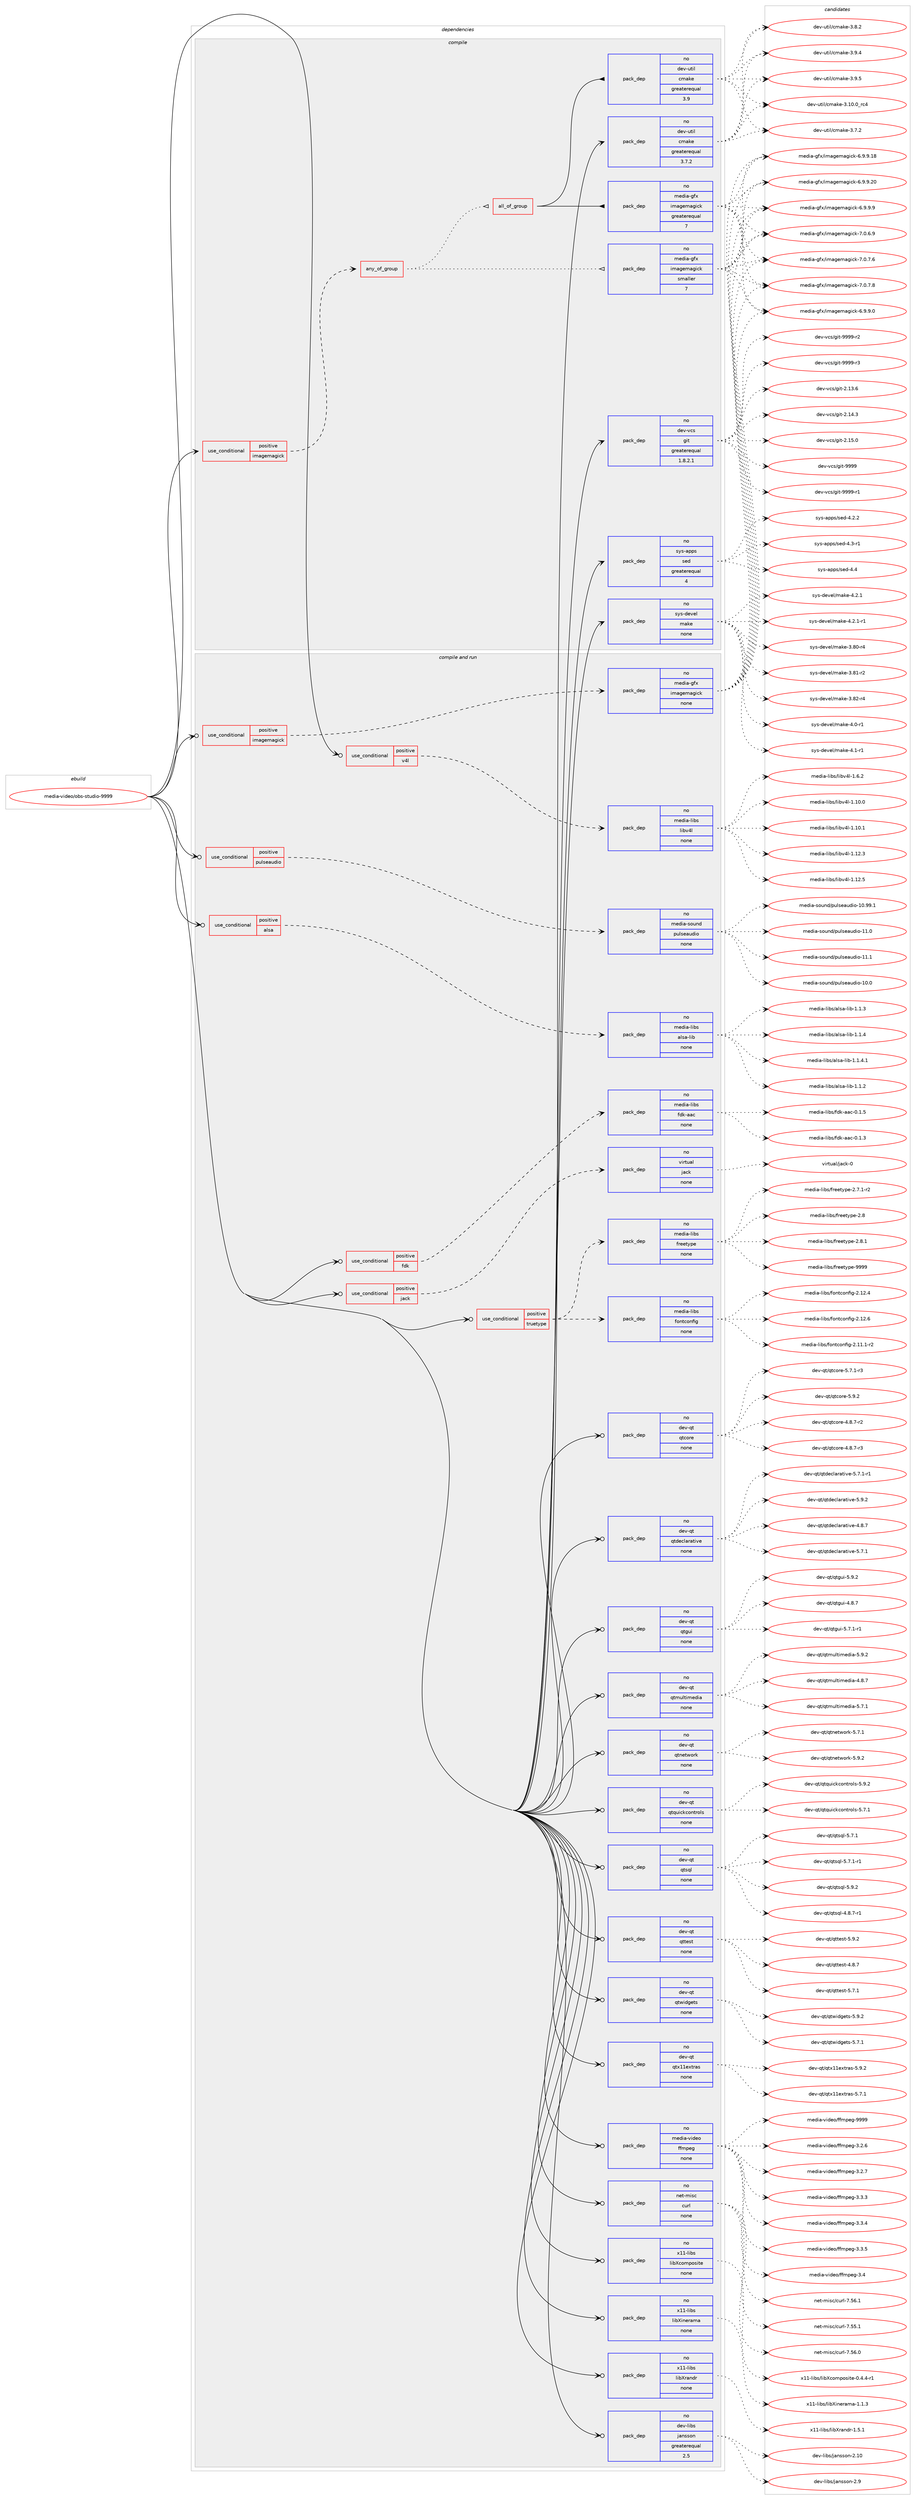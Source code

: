 digraph prolog {

# *************
# Graph options
# *************

newrank=true;
concentrate=true;
compound=true;
graph [rankdir=LR,fontname=Helvetica,fontsize=10,ranksep=1.5];#, ranksep=2.5, nodesep=0.2];
edge  [arrowhead=vee];
node  [fontname=Helvetica,fontsize=10];

# **********
# The ebuild
# **********

subgraph cluster_leftcol {
color=gray;
rank=same;
label=<<i>ebuild</i>>;
id [label="media-video/obs-studio-9999", color=red, width=4, href="../media-video/obs-studio-9999.svg"];
}

# ****************
# The dependencies
# ****************

subgraph cluster_midcol {
color=gray;
label=<<i>dependencies</i>>;
subgraph cluster_compile {
fillcolor="#eeeeee";
style=filled;
label=<<i>compile</i>>;
subgraph cond97693 {
dependency396056 [label=<<TABLE BORDER="0" CELLBORDER="1" CELLSPACING="0" CELLPADDING="4"><TR><TD ROWSPAN="3" CELLPADDING="10">use_conditional</TD></TR><TR><TD>positive</TD></TR><TR><TD>imagemagick</TD></TR></TABLE>>, shape=none, color=red];
subgraph any6231 {
dependency396057 [label=<<TABLE BORDER="0" CELLBORDER="1" CELLSPACING="0" CELLPADDING="4"><TR><TD CELLPADDING="10">any_of_group</TD></TR></TABLE>>, shape=none, color=red];subgraph pack291953 {
dependency396058 [label=<<TABLE BORDER="0" CELLBORDER="1" CELLSPACING="0" CELLPADDING="4" WIDTH="220"><TR><TD ROWSPAN="6" CELLPADDING="30">pack_dep</TD></TR><TR><TD WIDTH="110">no</TD></TR><TR><TD>media-gfx</TD></TR><TR><TD>imagemagick</TD></TR><TR><TD>smaller</TD></TR><TR><TD>7</TD></TR></TABLE>>, shape=none, color=blue];
}
dependency396057:e -> dependency396058:w [weight=20,style="dotted",arrowhead="oinv"];
subgraph all182 {
dependency396059 [label=<<TABLE BORDER="0" CELLBORDER="1" CELLSPACING="0" CELLPADDING="4"><TR><TD CELLPADDING="10">all_of_group</TD></TR></TABLE>>, shape=none, color=red];subgraph pack291954 {
dependency396060 [label=<<TABLE BORDER="0" CELLBORDER="1" CELLSPACING="0" CELLPADDING="4" WIDTH="220"><TR><TD ROWSPAN="6" CELLPADDING="30">pack_dep</TD></TR><TR><TD WIDTH="110">no</TD></TR><TR><TD>media-gfx</TD></TR><TR><TD>imagemagick</TD></TR><TR><TD>greaterequal</TD></TR><TR><TD>7</TD></TR></TABLE>>, shape=none, color=blue];
}
dependency396059:e -> dependency396060:w [weight=20,style="solid",arrowhead="inv"];
subgraph pack291955 {
dependency396061 [label=<<TABLE BORDER="0" CELLBORDER="1" CELLSPACING="0" CELLPADDING="4" WIDTH="220"><TR><TD ROWSPAN="6" CELLPADDING="30">pack_dep</TD></TR><TR><TD WIDTH="110">no</TD></TR><TR><TD>dev-util</TD></TR><TR><TD>cmake</TD></TR><TR><TD>greaterequal</TD></TR><TR><TD>3.9</TD></TR></TABLE>>, shape=none, color=blue];
}
dependency396059:e -> dependency396061:w [weight=20,style="solid",arrowhead="inv"];
}
dependency396057:e -> dependency396059:w [weight=20,style="dotted",arrowhead="oinv"];
}
dependency396056:e -> dependency396057:w [weight=20,style="dashed",arrowhead="vee"];
}
id:e -> dependency396056:w [weight=20,style="solid",arrowhead="vee"];
subgraph pack291956 {
dependency396062 [label=<<TABLE BORDER="0" CELLBORDER="1" CELLSPACING="0" CELLPADDING="4" WIDTH="220"><TR><TD ROWSPAN="6" CELLPADDING="30">pack_dep</TD></TR><TR><TD WIDTH="110">no</TD></TR><TR><TD>dev-util</TD></TR><TR><TD>cmake</TD></TR><TR><TD>greaterequal</TD></TR><TR><TD>3.7.2</TD></TR></TABLE>>, shape=none, color=blue];
}
id:e -> dependency396062:w [weight=20,style="solid",arrowhead="vee"];
subgraph pack291957 {
dependency396063 [label=<<TABLE BORDER="0" CELLBORDER="1" CELLSPACING="0" CELLPADDING="4" WIDTH="220"><TR><TD ROWSPAN="6" CELLPADDING="30">pack_dep</TD></TR><TR><TD WIDTH="110">no</TD></TR><TR><TD>dev-vcs</TD></TR><TR><TD>git</TD></TR><TR><TD>greaterequal</TD></TR><TR><TD>1.8.2.1</TD></TR></TABLE>>, shape=none, color=blue];
}
id:e -> dependency396063:w [weight=20,style="solid",arrowhead="vee"];
subgraph pack291958 {
dependency396064 [label=<<TABLE BORDER="0" CELLBORDER="1" CELLSPACING="0" CELLPADDING="4" WIDTH="220"><TR><TD ROWSPAN="6" CELLPADDING="30">pack_dep</TD></TR><TR><TD WIDTH="110">no</TD></TR><TR><TD>sys-apps</TD></TR><TR><TD>sed</TD></TR><TR><TD>greaterequal</TD></TR><TR><TD>4</TD></TR></TABLE>>, shape=none, color=blue];
}
id:e -> dependency396064:w [weight=20,style="solid",arrowhead="vee"];
subgraph pack291959 {
dependency396065 [label=<<TABLE BORDER="0" CELLBORDER="1" CELLSPACING="0" CELLPADDING="4" WIDTH="220"><TR><TD ROWSPAN="6" CELLPADDING="30">pack_dep</TD></TR><TR><TD WIDTH="110">no</TD></TR><TR><TD>sys-devel</TD></TR><TR><TD>make</TD></TR><TR><TD>none</TD></TR><TR><TD></TD></TR></TABLE>>, shape=none, color=blue];
}
id:e -> dependency396065:w [weight=20,style="solid",arrowhead="vee"];
}
subgraph cluster_compileandrun {
fillcolor="#eeeeee";
style=filled;
label=<<i>compile and run</i>>;
subgraph cond97694 {
dependency396066 [label=<<TABLE BORDER="0" CELLBORDER="1" CELLSPACING="0" CELLPADDING="4"><TR><TD ROWSPAN="3" CELLPADDING="10">use_conditional</TD></TR><TR><TD>positive</TD></TR><TR><TD>alsa</TD></TR></TABLE>>, shape=none, color=red];
subgraph pack291960 {
dependency396067 [label=<<TABLE BORDER="0" CELLBORDER="1" CELLSPACING="0" CELLPADDING="4" WIDTH="220"><TR><TD ROWSPAN="6" CELLPADDING="30">pack_dep</TD></TR><TR><TD WIDTH="110">no</TD></TR><TR><TD>media-libs</TD></TR><TR><TD>alsa-lib</TD></TR><TR><TD>none</TD></TR><TR><TD></TD></TR></TABLE>>, shape=none, color=blue];
}
dependency396066:e -> dependency396067:w [weight=20,style="dashed",arrowhead="vee"];
}
id:e -> dependency396066:w [weight=20,style="solid",arrowhead="odotvee"];
subgraph cond97695 {
dependency396068 [label=<<TABLE BORDER="0" CELLBORDER="1" CELLSPACING="0" CELLPADDING="4"><TR><TD ROWSPAN="3" CELLPADDING="10">use_conditional</TD></TR><TR><TD>positive</TD></TR><TR><TD>fdk</TD></TR></TABLE>>, shape=none, color=red];
subgraph pack291961 {
dependency396069 [label=<<TABLE BORDER="0" CELLBORDER="1" CELLSPACING="0" CELLPADDING="4" WIDTH="220"><TR><TD ROWSPAN="6" CELLPADDING="30">pack_dep</TD></TR><TR><TD WIDTH="110">no</TD></TR><TR><TD>media-libs</TD></TR><TR><TD>fdk-aac</TD></TR><TR><TD>none</TD></TR><TR><TD></TD></TR></TABLE>>, shape=none, color=blue];
}
dependency396068:e -> dependency396069:w [weight=20,style="dashed",arrowhead="vee"];
}
id:e -> dependency396068:w [weight=20,style="solid",arrowhead="odotvee"];
subgraph cond97696 {
dependency396070 [label=<<TABLE BORDER="0" CELLBORDER="1" CELLSPACING="0" CELLPADDING="4"><TR><TD ROWSPAN="3" CELLPADDING="10">use_conditional</TD></TR><TR><TD>positive</TD></TR><TR><TD>imagemagick</TD></TR></TABLE>>, shape=none, color=red];
subgraph pack291962 {
dependency396071 [label=<<TABLE BORDER="0" CELLBORDER="1" CELLSPACING="0" CELLPADDING="4" WIDTH="220"><TR><TD ROWSPAN="6" CELLPADDING="30">pack_dep</TD></TR><TR><TD WIDTH="110">no</TD></TR><TR><TD>media-gfx</TD></TR><TR><TD>imagemagick</TD></TR><TR><TD>none</TD></TR><TR><TD></TD></TR></TABLE>>, shape=none, color=blue];
}
dependency396070:e -> dependency396071:w [weight=20,style="dashed",arrowhead="vee"];
}
id:e -> dependency396070:w [weight=20,style="solid",arrowhead="odotvee"];
subgraph cond97697 {
dependency396072 [label=<<TABLE BORDER="0" CELLBORDER="1" CELLSPACING="0" CELLPADDING="4"><TR><TD ROWSPAN="3" CELLPADDING="10">use_conditional</TD></TR><TR><TD>positive</TD></TR><TR><TD>jack</TD></TR></TABLE>>, shape=none, color=red];
subgraph pack291963 {
dependency396073 [label=<<TABLE BORDER="0" CELLBORDER="1" CELLSPACING="0" CELLPADDING="4" WIDTH="220"><TR><TD ROWSPAN="6" CELLPADDING="30">pack_dep</TD></TR><TR><TD WIDTH="110">no</TD></TR><TR><TD>virtual</TD></TR><TR><TD>jack</TD></TR><TR><TD>none</TD></TR><TR><TD></TD></TR></TABLE>>, shape=none, color=blue];
}
dependency396072:e -> dependency396073:w [weight=20,style="dashed",arrowhead="vee"];
}
id:e -> dependency396072:w [weight=20,style="solid",arrowhead="odotvee"];
subgraph cond97698 {
dependency396074 [label=<<TABLE BORDER="0" CELLBORDER="1" CELLSPACING="0" CELLPADDING="4"><TR><TD ROWSPAN="3" CELLPADDING="10">use_conditional</TD></TR><TR><TD>positive</TD></TR><TR><TD>pulseaudio</TD></TR></TABLE>>, shape=none, color=red];
subgraph pack291964 {
dependency396075 [label=<<TABLE BORDER="0" CELLBORDER="1" CELLSPACING="0" CELLPADDING="4" WIDTH="220"><TR><TD ROWSPAN="6" CELLPADDING="30">pack_dep</TD></TR><TR><TD WIDTH="110">no</TD></TR><TR><TD>media-sound</TD></TR><TR><TD>pulseaudio</TD></TR><TR><TD>none</TD></TR><TR><TD></TD></TR></TABLE>>, shape=none, color=blue];
}
dependency396074:e -> dependency396075:w [weight=20,style="dashed",arrowhead="vee"];
}
id:e -> dependency396074:w [weight=20,style="solid",arrowhead="odotvee"];
subgraph cond97699 {
dependency396076 [label=<<TABLE BORDER="0" CELLBORDER="1" CELLSPACING="0" CELLPADDING="4"><TR><TD ROWSPAN="3" CELLPADDING="10">use_conditional</TD></TR><TR><TD>positive</TD></TR><TR><TD>truetype</TD></TR></TABLE>>, shape=none, color=red];
subgraph pack291965 {
dependency396077 [label=<<TABLE BORDER="0" CELLBORDER="1" CELLSPACING="0" CELLPADDING="4" WIDTH="220"><TR><TD ROWSPAN="6" CELLPADDING="30">pack_dep</TD></TR><TR><TD WIDTH="110">no</TD></TR><TR><TD>media-libs</TD></TR><TR><TD>fontconfig</TD></TR><TR><TD>none</TD></TR><TR><TD></TD></TR></TABLE>>, shape=none, color=blue];
}
dependency396076:e -> dependency396077:w [weight=20,style="dashed",arrowhead="vee"];
subgraph pack291966 {
dependency396078 [label=<<TABLE BORDER="0" CELLBORDER="1" CELLSPACING="0" CELLPADDING="4" WIDTH="220"><TR><TD ROWSPAN="6" CELLPADDING="30">pack_dep</TD></TR><TR><TD WIDTH="110">no</TD></TR><TR><TD>media-libs</TD></TR><TR><TD>freetype</TD></TR><TR><TD>none</TD></TR><TR><TD></TD></TR></TABLE>>, shape=none, color=blue];
}
dependency396076:e -> dependency396078:w [weight=20,style="dashed",arrowhead="vee"];
}
id:e -> dependency396076:w [weight=20,style="solid",arrowhead="odotvee"];
subgraph cond97700 {
dependency396079 [label=<<TABLE BORDER="0" CELLBORDER="1" CELLSPACING="0" CELLPADDING="4"><TR><TD ROWSPAN="3" CELLPADDING="10">use_conditional</TD></TR><TR><TD>positive</TD></TR><TR><TD>v4l</TD></TR></TABLE>>, shape=none, color=red];
subgraph pack291967 {
dependency396080 [label=<<TABLE BORDER="0" CELLBORDER="1" CELLSPACING="0" CELLPADDING="4" WIDTH="220"><TR><TD ROWSPAN="6" CELLPADDING="30">pack_dep</TD></TR><TR><TD WIDTH="110">no</TD></TR><TR><TD>media-libs</TD></TR><TR><TD>libv4l</TD></TR><TR><TD>none</TD></TR><TR><TD></TD></TR></TABLE>>, shape=none, color=blue];
}
dependency396079:e -> dependency396080:w [weight=20,style="dashed",arrowhead="vee"];
}
id:e -> dependency396079:w [weight=20,style="solid",arrowhead="odotvee"];
subgraph pack291968 {
dependency396081 [label=<<TABLE BORDER="0" CELLBORDER="1" CELLSPACING="0" CELLPADDING="4" WIDTH="220"><TR><TD ROWSPAN="6" CELLPADDING="30">pack_dep</TD></TR><TR><TD WIDTH="110">no</TD></TR><TR><TD>dev-libs</TD></TR><TR><TD>jansson</TD></TR><TR><TD>greaterequal</TD></TR><TR><TD>2.5</TD></TR></TABLE>>, shape=none, color=blue];
}
id:e -> dependency396081:w [weight=20,style="solid",arrowhead="odotvee"];
subgraph pack291969 {
dependency396082 [label=<<TABLE BORDER="0" CELLBORDER="1" CELLSPACING="0" CELLPADDING="4" WIDTH="220"><TR><TD ROWSPAN="6" CELLPADDING="30">pack_dep</TD></TR><TR><TD WIDTH="110">no</TD></TR><TR><TD>dev-qt</TD></TR><TR><TD>qtcore</TD></TR><TR><TD>none</TD></TR><TR><TD></TD></TR></TABLE>>, shape=none, color=blue];
}
id:e -> dependency396082:w [weight=20,style="solid",arrowhead="odotvee"];
subgraph pack291970 {
dependency396083 [label=<<TABLE BORDER="0" CELLBORDER="1" CELLSPACING="0" CELLPADDING="4" WIDTH="220"><TR><TD ROWSPAN="6" CELLPADDING="30">pack_dep</TD></TR><TR><TD WIDTH="110">no</TD></TR><TR><TD>dev-qt</TD></TR><TR><TD>qtdeclarative</TD></TR><TR><TD>none</TD></TR><TR><TD></TD></TR></TABLE>>, shape=none, color=blue];
}
id:e -> dependency396083:w [weight=20,style="solid",arrowhead="odotvee"];
subgraph pack291971 {
dependency396084 [label=<<TABLE BORDER="0" CELLBORDER="1" CELLSPACING="0" CELLPADDING="4" WIDTH="220"><TR><TD ROWSPAN="6" CELLPADDING="30">pack_dep</TD></TR><TR><TD WIDTH="110">no</TD></TR><TR><TD>dev-qt</TD></TR><TR><TD>qtgui</TD></TR><TR><TD>none</TD></TR><TR><TD></TD></TR></TABLE>>, shape=none, color=blue];
}
id:e -> dependency396084:w [weight=20,style="solid",arrowhead="odotvee"];
subgraph pack291972 {
dependency396085 [label=<<TABLE BORDER="0" CELLBORDER="1" CELLSPACING="0" CELLPADDING="4" WIDTH="220"><TR><TD ROWSPAN="6" CELLPADDING="30">pack_dep</TD></TR><TR><TD WIDTH="110">no</TD></TR><TR><TD>dev-qt</TD></TR><TR><TD>qtmultimedia</TD></TR><TR><TD>none</TD></TR><TR><TD></TD></TR></TABLE>>, shape=none, color=blue];
}
id:e -> dependency396085:w [weight=20,style="solid",arrowhead="odotvee"];
subgraph pack291973 {
dependency396086 [label=<<TABLE BORDER="0" CELLBORDER="1" CELLSPACING="0" CELLPADDING="4" WIDTH="220"><TR><TD ROWSPAN="6" CELLPADDING="30">pack_dep</TD></TR><TR><TD WIDTH="110">no</TD></TR><TR><TD>dev-qt</TD></TR><TR><TD>qtnetwork</TD></TR><TR><TD>none</TD></TR><TR><TD></TD></TR></TABLE>>, shape=none, color=blue];
}
id:e -> dependency396086:w [weight=20,style="solid",arrowhead="odotvee"];
subgraph pack291974 {
dependency396087 [label=<<TABLE BORDER="0" CELLBORDER="1" CELLSPACING="0" CELLPADDING="4" WIDTH="220"><TR><TD ROWSPAN="6" CELLPADDING="30">pack_dep</TD></TR><TR><TD WIDTH="110">no</TD></TR><TR><TD>dev-qt</TD></TR><TR><TD>qtquickcontrols</TD></TR><TR><TD>none</TD></TR><TR><TD></TD></TR></TABLE>>, shape=none, color=blue];
}
id:e -> dependency396087:w [weight=20,style="solid",arrowhead="odotvee"];
subgraph pack291975 {
dependency396088 [label=<<TABLE BORDER="0" CELLBORDER="1" CELLSPACING="0" CELLPADDING="4" WIDTH="220"><TR><TD ROWSPAN="6" CELLPADDING="30">pack_dep</TD></TR><TR><TD WIDTH="110">no</TD></TR><TR><TD>dev-qt</TD></TR><TR><TD>qtsql</TD></TR><TR><TD>none</TD></TR><TR><TD></TD></TR></TABLE>>, shape=none, color=blue];
}
id:e -> dependency396088:w [weight=20,style="solid",arrowhead="odotvee"];
subgraph pack291976 {
dependency396089 [label=<<TABLE BORDER="0" CELLBORDER="1" CELLSPACING="0" CELLPADDING="4" WIDTH="220"><TR><TD ROWSPAN="6" CELLPADDING="30">pack_dep</TD></TR><TR><TD WIDTH="110">no</TD></TR><TR><TD>dev-qt</TD></TR><TR><TD>qttest</TD></TR><TR><TD>none</TD></TR><TR><TD></TD></TR></TABLE>>, shape=none, color=blue];
}
id:e -> dependency396089:w [weight=20,style="solid",arrowhead="odotvee"];
subgraph pack291977 {
dependency396090 [label=<<TABLE BORDER="0" CELLBORDER="1" CELLSPACING="0" CELLPADDING="4" WIDTH="220"><TR><TD ROWSPAN="6" CELLPADDING="30">pack_dep</TD></TR><TR><TD WIDTH="110">no</TD></TR><TR><TD>dev-qt</TD></TR><TR><TD>qtwidgets</TD></TR><TR><TD>none</TD></TR><TR><TD></TD></TR></TABLE>>, shape=none, color=blue];
}
id:e -> dependency396090:w [weight=20,style="solid",arrowhead="odotvee"];
subgraph pack291978 {
dependency396091 [label=<<TABLE BORDER="0" CELLBORDER="1" CELLSPACING="0" CELLPADDING="4" WIDTH="220"><TR><TD ROWSPAN="6" CELLPADDING="30">pack_dep</TD></TR><TR><TD WIDTH="110">no</TD></TR><TR><TD>dev-qt</TD></TR><TR><TD>qtx11extras</TD></TR><TR><TD>none</TD></TR><TR><TD></TD></TR></TABLE>>, shape=none, color=blue];
}
id:e -> dependency396091:w [weight=20,style="solid",arrowhead="odotvee"];
subgraph pack291979 {
dependency396092 [label=<<TABLE BORDER="0" CELLBORDER="1" CELLSPACING="0" CELLPADDING="4" WIDTH="220"><TR><TD ROWSPAN="6" CELLPADDING="30">pack_dep</TD></TR><TR><TD WIDTH="110">no</TD></TR><TR><TD>media-video</TD></TR><TR><TD>ffmpeg</TD></TR><TR><TD>none</TD></TR><TR><TD></TD></TR></TABLE>>, shape=none, color=blue];
}
id:e -> dependency396092:w [weight=20,style="solid",arrowhead="odotvee"];
subgraph pack291980 {
dependency396093 [label=<<TABLE BORDER="0" CELLBORDER="1" CELLSPACING="0" CELLPADDING="4" WIDTH="220"><TR><TD ROWSPAN="6" CELLPADDING="30">pack_dep</TD></TR><TR><TD WIDTH="110">no</TD></TR><TR><TD>net-misc</TD></TR><TR><TD>curl</TD></TR><TR><TD>none</TD></TR><TR><TD></TD></TR></TABLE>>, shape=none, color=blue];
}
id:e -> dependency396093:w [weight=20,style="solid",arrowhead="odotvee"];
subgraph pack291981 {
dependency396094 [label=<<TABLE BORDER="0" CELLBORDER="1" CELLSPACING="0" CELLPADDING="4" WIDTH="220"><TR><TD ROWSPAN="6" CELLPADDING="30">pack_dep</TD></TR><TR><TD WIDTH="110">no</TD></TR><TR><TD>x11-libs</TD></TR><TR><TD>libXcomposite</TD></TR><TR><TD>none</TD></TR><TR><TD></TD></TR></TABLE>>, shape=none, color=blue];
}
id:e -> dependency396094:w [weight=20,style="solid",arrowhead="odotvee"];
subgraph pack291982 {
dependency396095 [label=<<TABLE BORDER="0" CELLBORDER="1" CELLSPACING="0" CELLPADDING="4" WIDTH="220"><TR><TD ROWSPAN="6" CELLPADDING="30">pack_dep</TD></TR><TR><TD WIDTH="110">no</TD></TR><TR><TD>x11-libs</TD></TR><TR><TD>libXinerama</TD></TR><TR><TD>none</TD></TR><TR><TD></TD></TR></TABLE>>, shape=none, color=blue];
}
id:e -> dependency396095:w [weight=20,style="solid",arrowhead="odotvee"];
subgraph pack291983 {
dependency396096 [label=<<TABLE BORDER="0" CELLBORDER="1" CELLSPACING="0" CELLPADDING="4" WIDTH="220"><TR><TD ROWSPAN="6" CELLPADDING="30">pack_dep</TD></TR><TR><TD WIDTH="110">no</TD></TR><TR><TD>x11-libs</TD></TR><TR><TD>libXrandr</TD></TR><TR><TD>none</TD></TR><TR><TD></TD></TR></TABLE>>, shape=none, color=blue];
}
id:e -> dependency396096:w [weight=20,style="solid",arrowhead="odotvee"];
}
subgraph cluster_run {
fillcolor="#eeeeee";
style=filled;
label=<<i>run</i>>;
}
}

# **************
# The candidates
# **************

subgraph cluster_choices {
rank=same;
color=gray;
label=<<i>candidates</i>>;

subgraph choice291953 {
color=black;
nodesep=1;
choice1091011001059745103102120471051099710310110997103105991074554465746574648 [label="media-gfx/imagemagick-6.9.9.0", color=red, width=4,href="../media-gfx/imagemagick-6.9.9.0.svg"];
choice109101100105974510310212047105109971031011099710310599107455446574657464956 [label="media-gfx/imagemagick-6.9.9.18", color=red, width=4,href="../media-gfx/imagemagick-6.9.9.18.svg"];
choice109101100105974510310212047105109971031011099710310599107455446574657465048 [label="media-gfx/imagemagick-6.9.9.20", color=red, width=4,href="../media-gfx/imagemagick-6.9.9.20.svg"];
choice1091011001059745103102120471051099710310110997103105991074554465746574657 [label="media-gfx/imagemagick-6.9.9.9", color=red, width=4,href="../media-gfx/imagemagick-6.9.9.9.svg"];
choice1091011001059745103102120471051099710310110997103105991074555464846544657 [label="media-gfx/imagemagick-7.0.6.9", color=red, width=4,href="../media-gfx/imagemagick-7.0.6.9.svg"];
choice1091011001059745103102120471051099710310110997103105991074555464846554654 [label="media-gfx/imagemagick-7.0.7.6", color=red, width=4,href="../media-gfx/imagemagick-7.0.7.6.svg"];
choice1091011001059745103102120471051099710310110997103105991074555464846554656 [label="media-gfx/imagemagick-7.0.7.8", color=red, width=4,href="../media-gfx/imagemagick-7.0.7.8.svg"];
dependency396058:e -> choice1091011001059745103102120471051099710310110997103105991074554465746574648:w [style=dotted,weight="100"];
dependency396058:e -> choice109101100105974510310212047105109971031011099710310599107455446574657464956:w [style=dotted,weight="100"];
dependency396058:e -> choice109101100105974510310212047105109971031011099710310599107455446574657465048:w [style=dotted,weight="100"];
dependency396058:e -> choice1091011001059745103102120471051099710310110997103105991074554465746574657:w [style=dotted,weight="100"];
dependency396058:e -> choice1091011001059745103102120471051099710310110997103105991074555464846544657:w [style=dotted,weight="100"];
dependency396058:e -> choice1091011001059745103102120471051099710310110997103105991074555464846554654:w [style=dotted,weight="100"];
dependency396058:e -> choice1091011001059745103102120471051099710310110997103105991074555464846554656:w [style=dotted,weight="100"];
}
subgraph choice291954 {
color=black;
nodesep=1;
choice1091011001059745103102120471051099710310110997103105991074554465746574648 [label="media-gfx/imagemagick-6.9.9.0", color=red, width=4,href="../media-gfx/imagemagick-6.9.9.0.svg"];
choice109101100105974510310212047105109971031011099710310599107455446574657464956 [label="media-gfx/imagemagick-6.9.9.18", color=red, width=4,href="../media-gfx/imagemagick-6.9.9.18.svg"];
choice109101100105974510310212047105109971031011099710310599107455446574657465048 [label="media-gfx/imagemagick-6.9.9.20", color=red, width=4,href="../media-gfx/imagemagick-6.9.9.20.svg"];
choice1091011001059745103102120471051099710310110997103105991074554465746574657 [label="media-gfx/imagemagick-6.9.9.9", color=red, width=4,href="../media-gfx/imagemagick-6.9.9.9.svg"];
choice1091011001059745103102120471051099710310110997103105991074555464846544657 [label="media-gfx/imagemagick-7.0.6.9", color=red, width=4,href="../media-gfx/imagemagick-7.0.6.9.svg"];
choice1091011001059745103102120471051099710310110997103105991074555464846554654 [label="media-gfx/imagemagick-7.0.7.6", color=red, width=4,href="../media-gfx/imagemagick-7.0.7.6.svg"];
choice1091011001059745103102120471051099710310110997103105991074555464846554656 [label="media-gfx/imagemagick-7.0.7.8", color=red, width=4,href="../media-gfx/imagemagick-7.0.7.8.svg"];
dependency396060:e -> choice1091011001059745103102120471051099710310110997103105991074554465746574648:w [style=dotted,weight="100"];
dependency396060:e -> choice109101100105974510310212047105109971031011099710310599107455446574657464956:w [style=dotted,weight="100"];
dependency396060:e -> choice109101100105974510310212047105109971031011099710310599107455446574657465048:w [style=dotted,weight="100"];
dependency396060:e -> choice1091011001059745103102120471051099710310110997103105991074554465746574657:w [style=dotted,weight="100"];
dependency396060:e -> choice1091011001059745103102120471051099710310110997103105991074555464846544657:w [style=dotted,weight="100"];
dependency396060:e -> choice1091011001059745103102120471051099710310110997103105991074555464846554654:w [style=dotted,weight="100"];
dependency396060:e -> choice1091011001059745103102120471051099710310110997103105991074555464846554656:w [style=dotted,weight="100"];
}
subgraph choice291955 {
color=black;
nodesep=1;
choice1001011184511711610510847991099710710145514649484648951149952 [label="dev-util/cmake-3.10.0_rc4", color=red, width=4,href="../dev-util/cmake-3.10.0_rc4.svg"];
choice10010111845117116105108479910997107101455146554650 [label="dev-util/cmake-3.7.2", color=red, width=4,href="../dev-util/cmake-3.7.2.svg"];
choice10010111845117116105108479910997107101455146564650 [label="dev-util/cmake-3.8.2", color=red, width=4,href="../dev-util/cmake-3.8.2.svg"];
choice10010111845117116105108479910997107101455146574652 [label="dev-util/cmake-3.9.4", color=red, width=4,href="../dev-util/cmake-3.9.4.svg"];
choice10010111845117116105108479910997107101455146574653 [label="dev-util/cmake-3.9.5", color=red, width=4,href="../dev-util/cmake-3.9.5.svg"];
dependency396061:e -> choice1001011184511711610510847991099710710145514649484648951149952:w [style=dotted,weight="100"];
dependency396061:e -> choice10010111845117116105108479910997107101455146554650:w [style=dotted,weight="100"];
dependency396061:e -> choice10010111845117116105108479910997107101455146564650:w [style=dotted,weight="100"];
dependency396061:e -> choice10010111845117116105108479910997107101455146574652:w [style=dotted,weight="100"];
dependency396061:e -> choice10010111845117116105108479910997107101455146574653:w [style=dotted,weight="100"];
}
subgraph choice291956 {
color=black;
nodesep=1;
choice1001011184511711610510847991099710710145514649484648951149952 [label="dev-util/cmake-3.10.0_rc4", color=red, width=4,href="../dev-util/cmake-3.10.0_rc4.svg"];
choice10010111845117116105108479910997107101455146554650 [label="dev-util/cmake-3.7.2", color=red, width=4,href="../dev-util/cmake-3.7.2.svg"];
choice10010111845117116105108479910997107101455146564650 [label="dev-util/cmake-3.8.2", color=red, width=4,href="../dev-util/cmake-3.8.2.svg"];
choice10010111845117116105108479910997107101455146574652 [label="dev-util/cmake-3.9.4", color=red, width=4,href="../dev-util/cmake-3.9.4.svg"];
choice10010111845117116105108479910997107101455146574653 [label="dev-util/cmake-3.9.5", color=red, width=4,href="../dev-util/cmake-3.9.5.svg"];
dependency396062:e -> choice1001011184511711610510847991099710710145514649484648951149952:w [style=dotted,weight="100"];
dependency396062:e -> choice10010111845117116105108479910997107101455146554650:w [style=dotted,weight="100"];
dependency396062:e -> choice10010111845117116105108479910997107101455146564650:w [style=dotted,weight="100"];
dependency396062:e -> choice10010111845117116105108479910997107101455146574652:w [style=dotted,weight="100"];
dependency396062:e -> choice10010111845117116105108479910997107101455146574653:w [style=dotted,weight="100"];
}
subgraph choice291957 {
color=black;
nodesep=1;
choice10010111845118991154710310511645504649514654 [label="dev-vcs/git-2.13.6", color=red, width=4,href="../dev-vcs/git-2.13.6.svg"];
choice10010111845118991154710310511645504649524651 [label="dev-vcs/git-2.14.3", color=red, width=4,href="../dev-vcs/git-2.14.3.svg"];
choice10010111845118991154710310511645504649534648 [label="dev-vcs/git-2.15.0", color=red, width=4,href="../dev-vcs/git-2.15.0.svg"];
choice1001011184511899115471031051164557575757 [label="dev-vcs/git-9999", color=red, width=4,href="../dev-vcs/git-9999.svg"];
choice10010111845118991154710310511645575757574511449 [label="dev-vcs/git-9999-r1", color=red, width=4,href="../dev-vcs/git-9999-r1.svg"];
choice10010111845118991154710310511645575757574511450 [label="dev-vcs/git-9999-r2", color=red, width=4,href="../dev-vcs/git-9999-r2.svg"];
choice10010111845118991154710310511645575757574511451 [label="dev-vcs/git-9999-r3", color=red, width=4,href="../dev-vcs/git-9999-r3.svg"];
dependency396063:e -> choice10010111845118991154710310511645504649514654:w [style=dotted,weight="100"];
dependency396063:e -> choice10010111845118991154710310511645504649524651:w [style=dotted,weight="100"];
dependency396063:e -> choice10010111845118991154710310511645504649534648:w [style=dotted,weight="100"];
dependency396063:e -> choice1001011184511899115471031051164557575757:w [style=dotted,weight="100"];
dependency396063:e -> choice10010111845118991154710310511645575757574511449:w [style=dotted,weight="100"];
dependency396063:e -> choice10010111845118991154710310511645575757574511450:w [style=dotted,weight="100"];
dependency396063:e -> choice10010111845118991154710310511645575757574511451:w [style=dotted,weight="100"];
}
subgraph choice291958 {
color=black;
nodesep=1;
choice115121115459711211211547115101100455246504650 [label="sys-apps/sed-4.2.2", color=red, width=4,href="../sys-apps/sed-4.2.2.svg"];
choice115121115459711211211547115101100455246514511449 [label="sys-apps/sed-4.3-r1", color=red, width=4,href="../sys-apps/sed-4.3-r1.svg"];
choice11512111545971121121154711510110045524652 [label="sys-apps/sed-4.4", color=red, width=4,href="../sys-apps/sed-4.4.svg"];
dependency396064:e -> choice115121115459711211211547115101100455246504650:w [style=dotted,weight="100"];
dependency396064:e -> choice115121115459711211211547115101100455246514511449:w [style=dotted,weight="100"];
dependency396064:e -> choice11512111545971121121154711510110045524652:w [style=dotted,weight="100"];
}
subgraph choice291959 {
color=black;
nodesep=1;
choice11512111545100101118101108471099710710145514656484511452 [label="sys-devel/make-3.80-r4", color=red, width=4,href="../sys-devel/make-3.80-r4.svg"];
choice11512111545100101118101108471099710710145514656494511450 [label="sys-devel/make-3.81-r2", color=red, width=4,href="../sys-devel/make-3.81-r2.svg"];
choice11512111545100101118101108471099710710145514656504511452 [label="sys-devel/make-3.82-r4", color=red, width=4,href="../sys-devel/make-3.82-r4.svg"];
choice115121115451001011181011084710997107101455246484511449 [label="sys-devel/make-4.0-r1", color=red, width=4,href="../sys-devel/make-4.0-r1.svg"];
choice115121115451001011181011084710997107101455246494511449 [label="sys-devel/make-4.1-r1", color=red, width=4,href="../sys-devel/make-4.1-r1.svg"];
choice115121115451001011181011084710997107101455246504649 [label="sys-devel/make-4.2.1", color=red, width=4,href="../sys-devel/make-4.2.1.svg"];
choice1151211154510010111810110847109971071014552465046494511449 [label="sys-devel/make-4.2.1-r1", color=red, width=4,href="../sys-devel/make-4.2.1-r1.svg"];
dependency396065:e -> choice11512111545100101118101108471099710710145514656484511452:w [style=dotted,weight="100"];
dependency396065:e -> choice11512111545100101118101108471099710710145514656494511450:w [style=dotted,weight="100"];
dependency396065:e -> choice11512111545100101118101108471099710710145514656504511452:w [style=dotted,weight="100"];
dependency396065:e -> choice115121115451001011181011084710997107101455246484511449:w [style=dotted,weight="100"];
dependency396065:e -> choice115121115451001011181011084710997107101455246494511449:w [style=dotted,weight="100"];
dependency396065:e -> choice115121115451001011181011084710997107101455246504649:w [style=dotted,weight="100"];
dependency396065:e -> choice1151211154510010111810110847109971071014552465046494511449:w [style=dotted,weight="100"];
}
subgraph choice291960 {
color=black;
nodesep=1;
choice1091011001059745108105981154797108115974510810598454946494650 [label="media-libs/alsa-lib-1.1.2", color=red, width=4,href="../media-libs/alsa-lib-1.1.2.svg"];
choice1091011001059745108105981154797108115974510810598454946494651 [label="media-libs/alsa-lib-1.1.3", color=red, width=4,href="../media-libs/alsa-lib-1.1.3.svg"];
choice1091011001059745108105981154797108115974510810598454946494652 [label="media-libs/alsa-lib-1.1.4", color=red, width=4,href="../media-libs/alsa-lib-1.1.4.svg"];
choice10910110010597451081059811547971081159745108105984549464946524649 [label="media-libs/alsa-lib-1.1.4.1", color=red, width=4,href="../media-libs/alsa-lib-1.1.4.1.svg"];
dependency396067:e -> choice1091011001059745108105981154797108115974510810598454946494650:w [style=dotted,weight="100"];
dependency396067:e -> choice1091011001059745108105981154797108115974510810598454946494651:w [style=dotted,weight="100"];
dependency396067:e -> choice1091011001059745108105981154797108115974510810598454946494652:w [style=dotted,weight="100"];
dependency396067:e -> choice10910110010597451081059811547971081159745108105984549464946524649:w [style=dotted,weight="100"];
}
subgraph choice291961 {
color=black;
nodesep=1;
choice1091011001059745108105981154710210010745979799454846494651 [label="media-libs/fdk-aac-0.1.3", color=red, width=4,href="../media-libs/fdk-aac-0.1.3.svg"];
choice1091011001059745108105981154710210010745979799454846494653 [label="media-libs/fdk-aac-0.1.5", color=red, width=4,href="../media-libs/fdk-aac-0.1.5.svg"];
dependency396069:e -> choice1091011001059745108105981154710210010745979799454846494651:w [style=dotted,weight="100"];
dependency396069:e -> choice1091011001059745108105981154710210010745979799454846494653:w [style=dotted,weight="100"];
}
subgraph choice291962 {
color=black;
nodesep=1;
choice1091011001059745103102120471051099710310110997103105991074554465746574648 [label="media-gfx/imagemagick-6.9.9.0", color=red, width=4,href="../media-gfx/imagemagick-6.9.9.0.svg"];
choice109101100105974510310212047105109971031011099710310599107455446574657464956 [label="media-gfx/imagemagick-6.9.9.18", color=red, width=4,href="../media-gfx/imagemagick-6.9.9.18.svg"];
choice109101100105974510310212047105109971031011099710310599107455446574657465048 [label="media-gfx/imagemagick-6.9.9.20", color=red, width=4,href="../media-gfx/imagemagick-6.9.9.20.svg"];
choice1091011001059745103102120471051099710310110997103105991074554465746574657 [label="media-gfx/imagemagick-6.9.9.9", color=red, width=4,href="../media-gfx/imagemagick-6.9.9.9.svg"];
choice1091011001059745103102120471051099710310110997103105991074555464846544657 [label="media-gfx/imagemagick-7.0.6.9", color=red, width=4,href="../media-gfx/imagemagick-7.0.6.9.svg"];
choice1091011001059745103102120471051099710310110997103105991074555464846554654 [label="media-gfx/imagemagick-7.0.7.6", color=red, width=4,href="../media-gfx/imagemagick-7.0.7.6.svg"];
choice1091011001059745103102120471051099710310110997103105991074555464846554656 [label="media-gfx/imagemagick-7.0.7.8", color=red, width=4,href="../media-gfx/imagemagick-7.0.7.8.svg"];
dependency396071:e -> choice1091011001059745103102120471051099710310110997103105991074554465746574648:w [style=dotted,weight="100"];
dependency396071:e -> choice109101100105974510310212047105109971031011099710310599107455446574657464956:w [style=dotted,weight="100"];
dependency396071:e -> choice109101100105974510310212047105109971031011099710310599107455446574657465048:w [style=dotted,weight="100"];
dependency396071:e -> choice1091011001059745103102120471051099710310110997103105991074554465746574657:w [style=dotted,weight="100"];
dependency396071:e -> choice1091011001059745103102120471051099710310110997103105991074555464846544657:w [style=dotted,weight="100"];
dependency396071:e -> choice1091011001059745103102120471051099710310110997103105991074555464846554654:w [style=dotted,weight="100"];
dependency396071:e -> choice1091011001059745103102120471051099710310110997103105991074555464846554656:w [style=dotted,weight="100"];
}
subgraph choice291963 {
color=black;
nodesep=1;
choice118105114116117971084710697991074548 [label="virtual/jack-0", color=red, width=4,href="../virtual/jack-0.svg"];
dependency396073:e -> choice118105114116117971084710697991074548:w [style=dotted,weight="100"];
}
subgraph choice291964 {
color=black;
nodesep=1;
choice109101100105974511511111711010047112117108115101971171001051114549484648 [label="media-sound/pulseaudio-10.0", color=red, width=4,href="../media-sound/pulseaudio-10.0.svg"];
choice109101100105974511511111711010047112117108115101971171001051114549484657574649 [label="media-sound/pulseaudio-10.99.1", color=red, width=4,href="../media-sound/pulseaudio-10.99.1.svg"];
choice109101100105974511511111711010047112117108115101971171001051114549494648 [label="media-sound/pulseaudio-11.0", color=red, width=4,href="../media-sound/pulseaudio-11.0.svg"];
choice109101100105974511511111711010047112117108115101971171001051114549494649 [label="media-sound/pulseaudio-11.1", color=red, width=4,href="../media-sound/pulseaudio-11.1.svg"];
dependency396075:e -> choice109101100105974511511111711010047112117108115101971171001051114549484648:w [style=dotted,weight="100"];
dependency396075:e -> choice109101100105974511511111711010047112117108115101971171001051114549484657574649:w [style=dotted,weight="100"];
dependency396075:e -> choice109101100105974511511111711010047112117108115101971171001051114549494648:w [style=dotted,weight="100"];
dependency396075:e -> choice109101100105974511511111711010047112117108115101971171001051114549494649:w [style=dotted,weight="100"];
}
subgraph choice291965 {
color=black;
nodesep=1;
choice1091011001059745108105981154710211111011699111110102105103455046494946494511450 [label="media-libs/fontconfig-2.11.1-r2", color=red, width=4,href="../media-libs/fontconfig-2.11.1-r2.svg"];
choice109101100105974510810598115471021111101169911111010210510345504649504652 [label="media-libs/fontconfig-2.12.4", color=red, width=4,href="../media-libs/fontconfig-2.12.4.svg"];
choice109101100105974510810598115471021111101169911111010210510345504649504654 [label="media-libs/fontconfig-2.12.6", color=red, width=4,href="../media-libs/fontconfig-2.12.6.svg"];
dependency396077:e -> choice1091011001059745108105981154710211111011699111110102105103455046494946494511450:w [style=dotted,weight="100"];
dependency396077:e -> choice109101100105974510810598115471021111101169911111010210510345504649504652:w [style=dotted,weight="100"];
dependency396077:e -> choice109101100105974510810598115471021111101169911111010210510345504649504654:w [style=dotted,weight="100"];
}
subgraph choice291966 {
color=black;
nodesep=1;
choice109101100105974510810598115471021141011011161211121014550465546494511450 [label="media-libs/freetype-2.7.1-r2", color=red, width=4,href="../media-libs/freetype-2.7.1-r2.svg"];
choice1091011001059745108105981154710211410110111612111210145504656 [label="media-libs/freetype-2.8", color=red, width=4,href="../media-libs/freetype-2.8.svg"];
choice10910110010597451081059811547102114101101116121112101455046564649 [label="media-libs/freetype-2.8.1", color=red, width=4,href="../media-libs/freetype-2.8.1.svg"];
choice109101100105974510810598115471021141011011161211121014557575757 [label="media-libs/freetype-9999", color=red, width=4,href="../media-libs/freetype-9999.svg"];
dependency396078:e -> choice109101100105974510810598115471021141011011161211121014550465546494511450:w [style=dotted,weight="100"];
dependency396078:e -> choice1091011001059745108105981154710211410110111612111210145504656:w [style=dotted,weight="100"];
dependency396078:e -> choice10910110010597451081059811547102114101101116121112101455046564649:w [style=dotted,weight="100"];
dependency396078:e -> choice109101100105974510810598115471021141011011161211121014557575757:w [style=dotted,weight="100"];
}
subgraph choice291967 {
color=black;
nodesep=1;
choice10910110010597451081059811547108105981185210845494649484648 [label="media-libs/libv4l-1.10.0", color=red, width=4,href="../media-libs/libv4l-1.10.0.svg"];
choice10910110010597451081059811547108105981185210845494649484649 [label="media-libs/libv4l-1.10.1", color=red, width=4,href="../media-libs/libv4l-1.10.1.svg"];
choice10910110010597451081059811547108105981185210845494649504651 [label="media-libs/libv4l-1.12.3", color=red, width=4,href="../media-libs/libv4l-1.12.3.svg"];
choice10910110010597451081059811547108105981185210845494649504653 [label="media-libs/libv4l-1.12.5", color=red, width=4,href="../media-libs/libv4l-1.12.5.svg"];
choice109101100105974510810598115471081059811852108454946544650 [label="media-libs/libv4l-1.6.2", color=red, width=4,href="../media-libs/libv4l-1.6.2.svg"];
dependency396080:e -> choice10910110010597451081059811547108105981185210845494649484648:w [style=dotted,weight="100"];
dependency396080:e -> choice10910110010597451081059811547108105981185210845494649484649:w [style=dotted,weight="100"];
dependency396080:e -> choice10910110010597451081059811547108105981185210845494649504651:w [style=dotted,weight="100"];
dependency396080:e -> choice10910110010597451081059811547108105981185210845494649504653:w [style=dotted,weight="100"];
dependency396080:e -> choice109101100105974510810598115471081059811852108454946544650:w [style=dotted,weight="100"];
}
subgraph choice291968 {
color=black;
nodesep=1;
choice100101118451081059811547106971101151151111104550464948 [label="dev-libs/jansson-2.10", color=red, width=4,href="../dev-libs/jansson-2.10.svg"];
choice1001011184510810598115471069711011511511111045504657 [label="dev-libs/jansson-2.9", color=red, width=4,href="../dev-libs/jansson-2.9.svg"];
dependency396081:e -> choice100101118451081059811547106971101151151111104550464948:w [style=dotted,weight="100"];
dependency396081:e -> choice1001011184510810598115471069711011511511111045504657:w [style=dotted,weight="100"];
}
subgraph choice291969 {
color=black;
nodesep=1;
choice1001011184511311647113116991111141014552465646554511450 [label="dev-qt/qtcore-4.8.7-r2", color=red, width=4,href="../dev-qt/qtcore-4.8.7-r2.svg"];
choice1001011184511311647113116991111141014552465646554511451 [label="dev-qt/qtcore-4.8.7-r3", color=red, width=4,href="../dev-qt/qtcore-4.8.7-r3.svg"];
choice1001011184511311647113116991111141014553465546494511451 [label="dev-qt/qtcore-5.7.1-r3", color=red, width=4,href="../dev-qt/qtcore-5.7.1-r3.svg"];
choice100101118451131164711311699111114101455346574650 [label="dev-qt/qtcore-5.9.2", color=red, width=4,href="../dev-qt/qtcore-5.9.2.svg"];
dependency396082:e -> choice1001011184511311647113116991111141014552465646554511450:w [style=dotted,weight="100"];
dependency396082:e -> choice1001011184511311647113116991111141014552465646554511451:w [style=dotted,weight="100"];
dependency396082:e -> choice1001011184511311647113116991111141014553465546494511451:w [style=dotted,weight="100"];
dependency396082:e -> choice100101118451131164711311699111114101455346574650:w [style=dotted,weight="100"];
}
subgraph choice291970 {
color=black;
nodesep=1;
choice1001011184511311647113116100101991089711497116105118101455246564655 [label="dev-qt/qtdeclarative-4.8.7", color=red, width=4,href="../dev-qt/qtdeclarative-4.8.7.svg"];
choice1001011184511311647113116100101991089711497116105118101455346554649 [label="dev-qt/qtdeclarative-5.7.1", color=red, width=4,href="../dev-qt/qtdeclarative-5.7.1.svg"];
choice10010111845113116471131161001019910897114971161051181014553465546494511449 [label="dev-qt/qtdeclarative-5.7.1-r1", color=red, width=4,href="../dev-qt/qtdeclarative-5.7.1-r1.svg"];
choice1001011184511311647113116100101991089711497116105118101455346574650 [label="dev-qt/qtdeclarative-5.9.2", color=red, width=4,href="../dev-qt/qtdeclarative-5.9.2.svg"];
dependency396083:e -> choice1001011184511311647113116100101991089711497116105118101455246564655:w [style=dotted,weight="100"];
dependency396083:e -> choice1001011184511311647113116100101991089711497116105118101455346554649:w [style=dotted,weight="100"];
dependency396083:e -> choice10010111845113116471131161001019910897114971161051181014553465546494511449:w [style=dotted,weight="100"];
dependency396083:e -> choice1001011184511311647113116100101991089711497116105118101455346574650:w [style=dotted,weight="100"];
}
subgraph choice291971 {
color=black;
nodesep=1;
choice1001011184511311647113116103117105455246564655 [label="dev-qt/qtgui-4.8.7", color=red, width=4,href="../dev-qt/qtgui-4.8.7.svg"];
choice10010111845113116471131161031171054553465546494511449 [label="dev-qt/qtgui-5.7.1-r1", color=red, width=4,href="../dev-qt/qtgui-5.7.1-r1.svg"];
choice1001011184511311647113116103117105455346574650 [label="dev-qt/qtgui-5.9.2", color=red, width=4,href="../dev-qt/qtgui-5.9.2.svg"];
dependency396084:e -> choice1001011184511311647113116103117105455246564655:w [style=dotted,weight="100"];
dependency396084:e -> choice10010111845113116471131161031171054553465546494511449:w [style=dotted,weight="100"];
dependency396084:e -> choice1001011184511311647113116103117105455346574650:w [style=dotted,weight="100"];
}
subgraph choice291972 {
color=black;
nodesep=1;
choice100101118451131164711311610911710811610510910110010597455246564655 [label="dev-qt/qtmultimedia-4.8.7", color=red, width=4,href="../dev-qt/qtmultimedia-4.8.7.svg"];
choice100101118451131164711311610911710811610510910110010597455346554649 [label="dev-qt/qtmultimedia-5.7.1", color=red, width=4,href="../dev-qt/qtmultimedia-5.7.1.svg"];
choice100101118451131164711311610911710811610510910110010597455346574650 [label="dev-qt/qtmultimedia-5.9.2", color=red, width=4,href="../dev-qt/qtmultimedia-5.9.2.svg"];
dependency396085:e -> choice100101118451131164711311610911710811610510910110010597455246564655:w [style=dotted,weight="100"];
dependency396085:e -> choice100101118451131164711311610911710811610510910110010597455346554649:w [style=dotted,weight="100"];
dependency396085:e -> choice100101118451131164711311610911710811610510910110010597455346574650:w [style=dotted,weight="100"];
}
subgraph choice291973 {
color=black;
nodesep=1;
choice1001011184511311647113116110101116119111114107455346554649 [label="dev-qt/qtnetwork-5.7.1", color=red, width=4,href="../dev-qt/qtnetwork-5.7.1.svg"];
choice1001011184511311647113116110101116119111114107455346574650 [label="dev-qt/qtnetwork-5.9.2", color=red, width=4,href="../dev-qt/qtnetwork-5.9.2.svg"];
dependency396086:e -> choice1001011184511311647113116110101116119111114107455346554649:w [style=dotted,weight="100"];
dependency396086:e -> choice1001011184511311647113116110101116119111114107455346574650:w [style=dotted,weight="100"];
}
subgraph choice291974 {
color=black;
nodesep=1;
choice10010111845113116471131161131171059910799111110116114111108115455346554649 [label="dev-qt/qtquickcontrols-5.7.1", color=red, width=4,href="../dev-qt/qtquickcontrols-5.7.1.svg"];
choice10010111845113116471131161131171059910799111110116114111108115455346574650 [label="dev-qt/qtquickcontrols-5.9.2", color=red, width=4,href="../dev-qt/qtquickcontrols-5.9.2.svg"];
dependency396087:e -> choice10010111845113116471131161131171059910799111110116114111108115455346554649:w [style=dotted,weight="100"];
dependency396087:e -> choice10010111845113116471131161131171059910799111110116114111108115455346574650:w [style=dotted,weight="100"];
}
subgraph choice291975 {
color=black;
nodesep=1;
choice10010111845113116471131161151131084552465646554511449 [label="dev-qt/qtsql-4.8.7-r1", color=red, width=4,href="../dev-qt/qtsql-4.8.7-r1.svg"];
choice1001011184511311647113116115113108455346554649 [label="dev-qt/qtsql-5.7.1", color=red, width=4,href="../dev-qt/qtsql-5.7.1.svg"];
choice10010111845113116471131161151131084553465546494511449 [label="dev-qt/qtsql-5.7.1-r1", color=red, width=4,href="../dev-qt/qtsql-5.7.1-r1.svg"];
choice1001011184511311647113116115113108455346574650 [label="dev-qt/qtsql-5.9.2", color=red, width=4,href="../dev-qt/qtsql-5.9.2.svg"];
dependency396088:e -> choice10010111845113116471131161151131084552465646554511449:w [style=dotted,weight="100"];
dependency396088:e -> choice1001011184511311647113116115113108455346554649:w [style=dotted,weight="100"];
dependency396088:e -> choice10010111845113116471131161151131084553465546494511449:w [style=dotted,weight="100"];
dependency396088:e -> choice1001011184511311647113116115113108455346574650:w [style=dotted,weight="100"];
}
subgraph choice291976 {
color=black;
nodesep=1;
choice1001011184511311647113116116101115116455246564655 [label="dev-qt/qttest-4.8.7", color=red, width=4,href="../dev-qt/qttest-4.8.7.svg"];
choice1001011184511311647113116116101115116455346554649 [label="dev-qt/qttest-5.7.1", color=red, width=4,href="../dev-qt/qttest-5.7.1.svg"];
choice1001011184511311647113116116101115116455346574650 [label="dev-qt/qttest-5.9.2", color=red, width=4,href="../dev-qt/qttest-5.9.2.svg"];
dependency396089:e -> choice1001011184511311647113116116101115116455246564655:w [style=dotted,weight="100"];
dependency396089:e -> choice1001011184511311647113116116101115116455346554649:w [style=dotted,weight="100"];
dependency396089:e -> choice1001011184511311647113116116101115116455346574650:w [style=dotted,weight="100"];
}
subgraph choice291977 {
color=black;
nodesep=1;
choice1001011184511311647113116119105100103101116115455346554649 [label="dev-qt/qtwidgets-5.7.1", color=red, width=4,href="../dev-qt/qtwidgets-5.7.1.svg"];
choice1001011184511311647113116119105100103101116115455346574650 [label="dev-qt/qtwidgets-5.9.2", color=red, width=4,href="../dev-qt/qtwidgets-5.9.2.svg"];
dependency396090:e -> choice1001011184511311647113116119105100103101116115455346554649:w [style=dotted,weight="100"];
dependency396090:e -> choice1001011184511311647113116119105100103101116115455346574650:w [style=dotted,weight="100"];
}
subgraph choice291978 {
color=black;
nodesep=1;
choice1001011184511311647113116120494910112011611497115455346554649 [label="dev-qt/qtx11extras-5.7.1", color=red, width=4,href="../dev-qt/qtx11extras-5.7.1.svg"];
choice1001011184511311647113116120494910112011611497115455346574650 [label="dev-qt/qtx11extras-5.9.2", color=red, width=4,href="../dev-qt/qtx11extras-5.9.2.svg"];
dependency396091:e -> choice1001011184511311647113116120494910112011611497115455346554649:w [style=dotted,weight="100"];
dependency396091:e -> choice1001011184511311647113116120494910112011611497115455346574650:w [style=dotted,weight="100"];
}
subgraph choice291979 {
color=black;
nodesep=1;
choice109101100105974511810510010111147102102109112101103455146504654 [label="media-video/ffmpeg-3.2.6", color=red, width=4,href="../media-video/ffmpeg-3.2.6.svg"];
choice109101100105974511810510010111147102102109112101103455146504655 [label="media-video/ffmpeg-3.2.7", color=red, width=4,href="../media-video/ffmpeg-3.2.7.svg"];
choice109101100105974511810510010111147102102109112101103455146514651 [label="media-video/ffmpeg-3.3.3", color=red, width=4,href="../media-video/ffmpeg-3.3.3.svg"];
choice109101100105974511810510010111147102102109112101103455146514652 [label="media-video/ffmpeg-3.3.4", color=red, width=4,href="../media-video/ffmpeg-3.3.4.svg"];
choice109101100105974511810510010111147102102109112101103455146514653 [label="media-video/ffmpeg-3.3.5", color=red, width=4,href="../media-video/ffmpeg-3.3.5.svg"];
choice10910110010597451181051001011114710210210911210110345514652 [label="media-video/ffmpeg-3.4", color=red, width=4,href="../media-video/ffmpeg-3.4.svg"];
choice1091011001059745118105100101111471021021091121011034557575757 [label="media-video/ffmpeg-9999", color=red, width=4,href="../media-video/ffmpeg-9999.svg"];
dependency396092:e -> choice109101100105974511810510010111147102102109112101103455146504654:w [style=dotted,weight="100"];
dependency396092:e -> choice109101100105974511810510010111147102102109112101103455146504655:w [style=dotted,weight="100"];
dependency396092:e -> choice109101100105974511810510010111147102102109112101103455146514651:w [style=dotted,weight="100"];
dependency396092:e -> choice109101100105974511810510010111147102102109112101103455146514652:w [style=dotted,weight="100"];
dependency396092:e -> choice109101100105974511810510010111147102102109112101103455146514653:w [style=dotted,weight="100"];
dependency396092:e -> choice10910110010597451181051001011114710210210911210110345514652:w [style=dotted,weight="100"];
dependency396092:e -> choice1091011001059745118105100101111471021021091121011034557575757:w [style=dotted,weight="100"];
}
subgraph choice291980 {
color=black;
nodesep=1;
choice1101011164510910511599479911711410845554653534649 [label="net-misc/curl-7.55.1", color=red, width=4,href="../net-misc/curl-7.55.1.svg"];
choice1101011164510910511599479911711410845554653544648 [label="net-misc/curl-7.56.0", color=red, width=4,href="../net-misc/curl-7.56.0.svg"];
choice1101011164510910511599479911711410845554653544649 [label="net-misc/curl-7.56.1", color=red, width=4,href="../net-misc/curl-7.56.1.svg"];
dependency396093:e -> choice1101011164510910511599479911711410845554653534649:w [style=dotted,weight="100"];
dependency396093:e -> choice1101011164510910511599479911711410845554653544648:w [style=dotted,weight="100"];
dependency396093:e -> choice1101011164510910511599479911711410845554653544649:w [style=dotted,weight="100"];
}
subgraph choice291981 {
color=black;
nodesep=1;
choice12049494510810598115471081059888991111091121111151051161014548465246524511449 [label="x11-libs/libXcomposite-0.4.4-r1", color=red, width=4,href="../x11-libs/libXcomposite-0.4.4-r1.svg"];
dependency396094:e -> choice12049494510810598115471081059888991111091121111151051161014548465246524511449:w [style=dotted,weight="100"];
}
subgraph choice291982 {
color=black;
nodesep=1;
choice120494945108105981154710810598881051101011149710997454946494651 [label="x11-libs/libXinerama-1.1.3", color=red, width=4,href="../x11-libs/libXinerama-1.1.3.svg"];
dependency396095:e -> choice120494945108105981154710810598881051101011149710997454946494651:w [style=dotted,weight="100"];
}
subgraph choice291983 {
color=black;
nodesep=1;
choice1204949451081059811547108105988811497110100114454946534649 [label="x11-libs/libXrandr-1.5.1", color=red, width=4,href="../x11-libs/libXrandr-1.5.1.svg"];
dependency396096:e -> choice1204949451081059811547108105988811497110100114454946534649:w [style=dotted,weight="100"];
}
}

}
